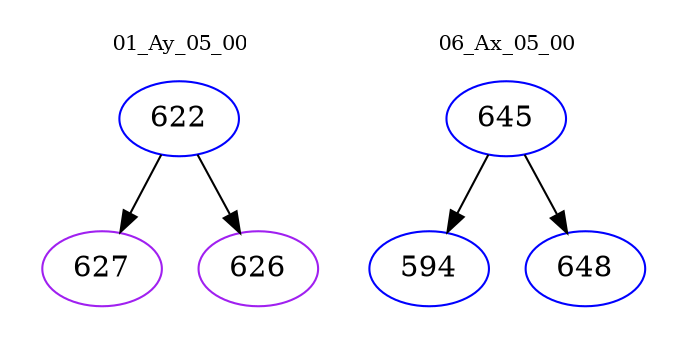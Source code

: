 digraph{
subgraph cluster_0 {
color = white
label = "01_Ay_05_00";
fontsize=10;
T0_622 [label="622", color="blue"]
T0_622 -> T0_627 [color="black"]
T0_627 [label="627", color="purple"]
T0_622 -> T0_626 [color="black"]
T0_626 [label="626", color="purple"]
}
subgraph cluster_1 {
color = white
label = "06_Ax_05_00";
fontsize=10;
T1_645 [label="645", color="blue"]
T1_645 -> T1_594 [color="black"]
T1_594 [label="594", color="blue"]
T1_645 -> T1_648 [color="black"]
T1_648 [label="648", color="blue"]
}
}
